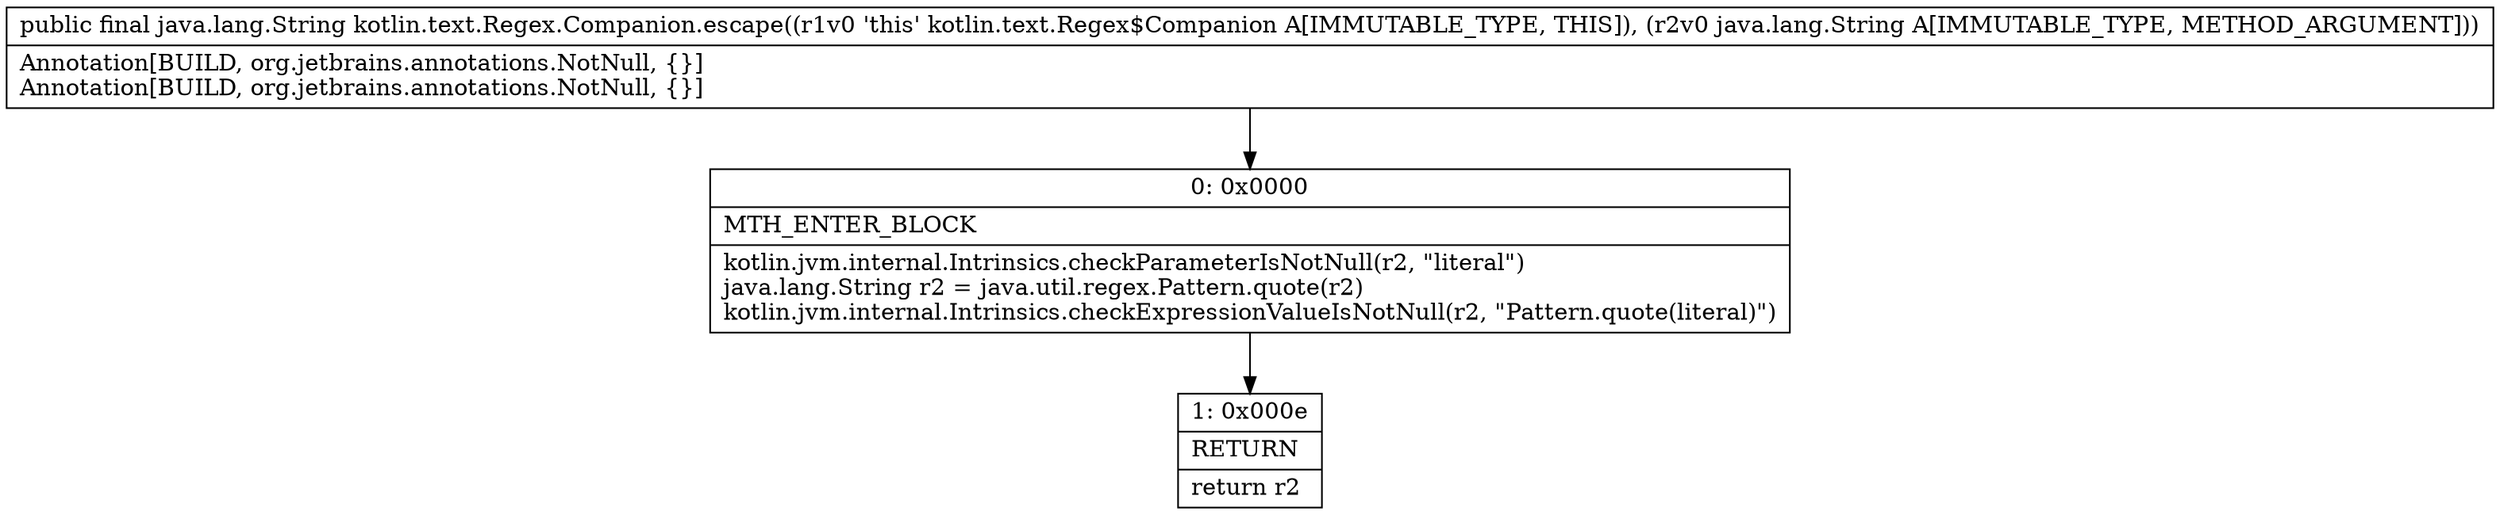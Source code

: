 digraph "CFG forkotlin.text.Regex.Companion.escape(Ljava\/lang\/String;)Ljava\/lang\/String;" {
Node_0 [shape=record,label="{0\:\ 0x0000|MTH_ENTER_BLOCK\l|kotlin.jvm.internal.Intrinsics.checkParameterIsNotNull(r2, \"literal\")\ljava.lang.String r2 = java.util.regex.Pattern.quote(r2)\lkotlin.jvm.internal.Intrinsics.checkExpressionValueIsNotNull(r2, \"Pattern.quote(literal)\")\l}"];
Node_1 [shape=record,label="{1\:\ 0x000e|RETURN\l|return r2\l}"];
MethodNode[shape=record,label="{public final java.lang.String kotlin.text.Regex.Companion.escape((r1v0 'this' kotlin.text.Regex$Companion A[IMMUTABLE_TYPE, THIS]), (r2v0 java.lang.String A[IMMUTABLE_TYPE, METHOD_ARGUMENT]))  | Annotation[BUILD, org.jetbrains.annotations.NotNull, \{\}]\lAnnotation[BUILD, org.jetbrains.annotations.NotNull, \{\}]\l}"];
MethodNode -> Node_0;
Node_0 -> Node_1;
}

